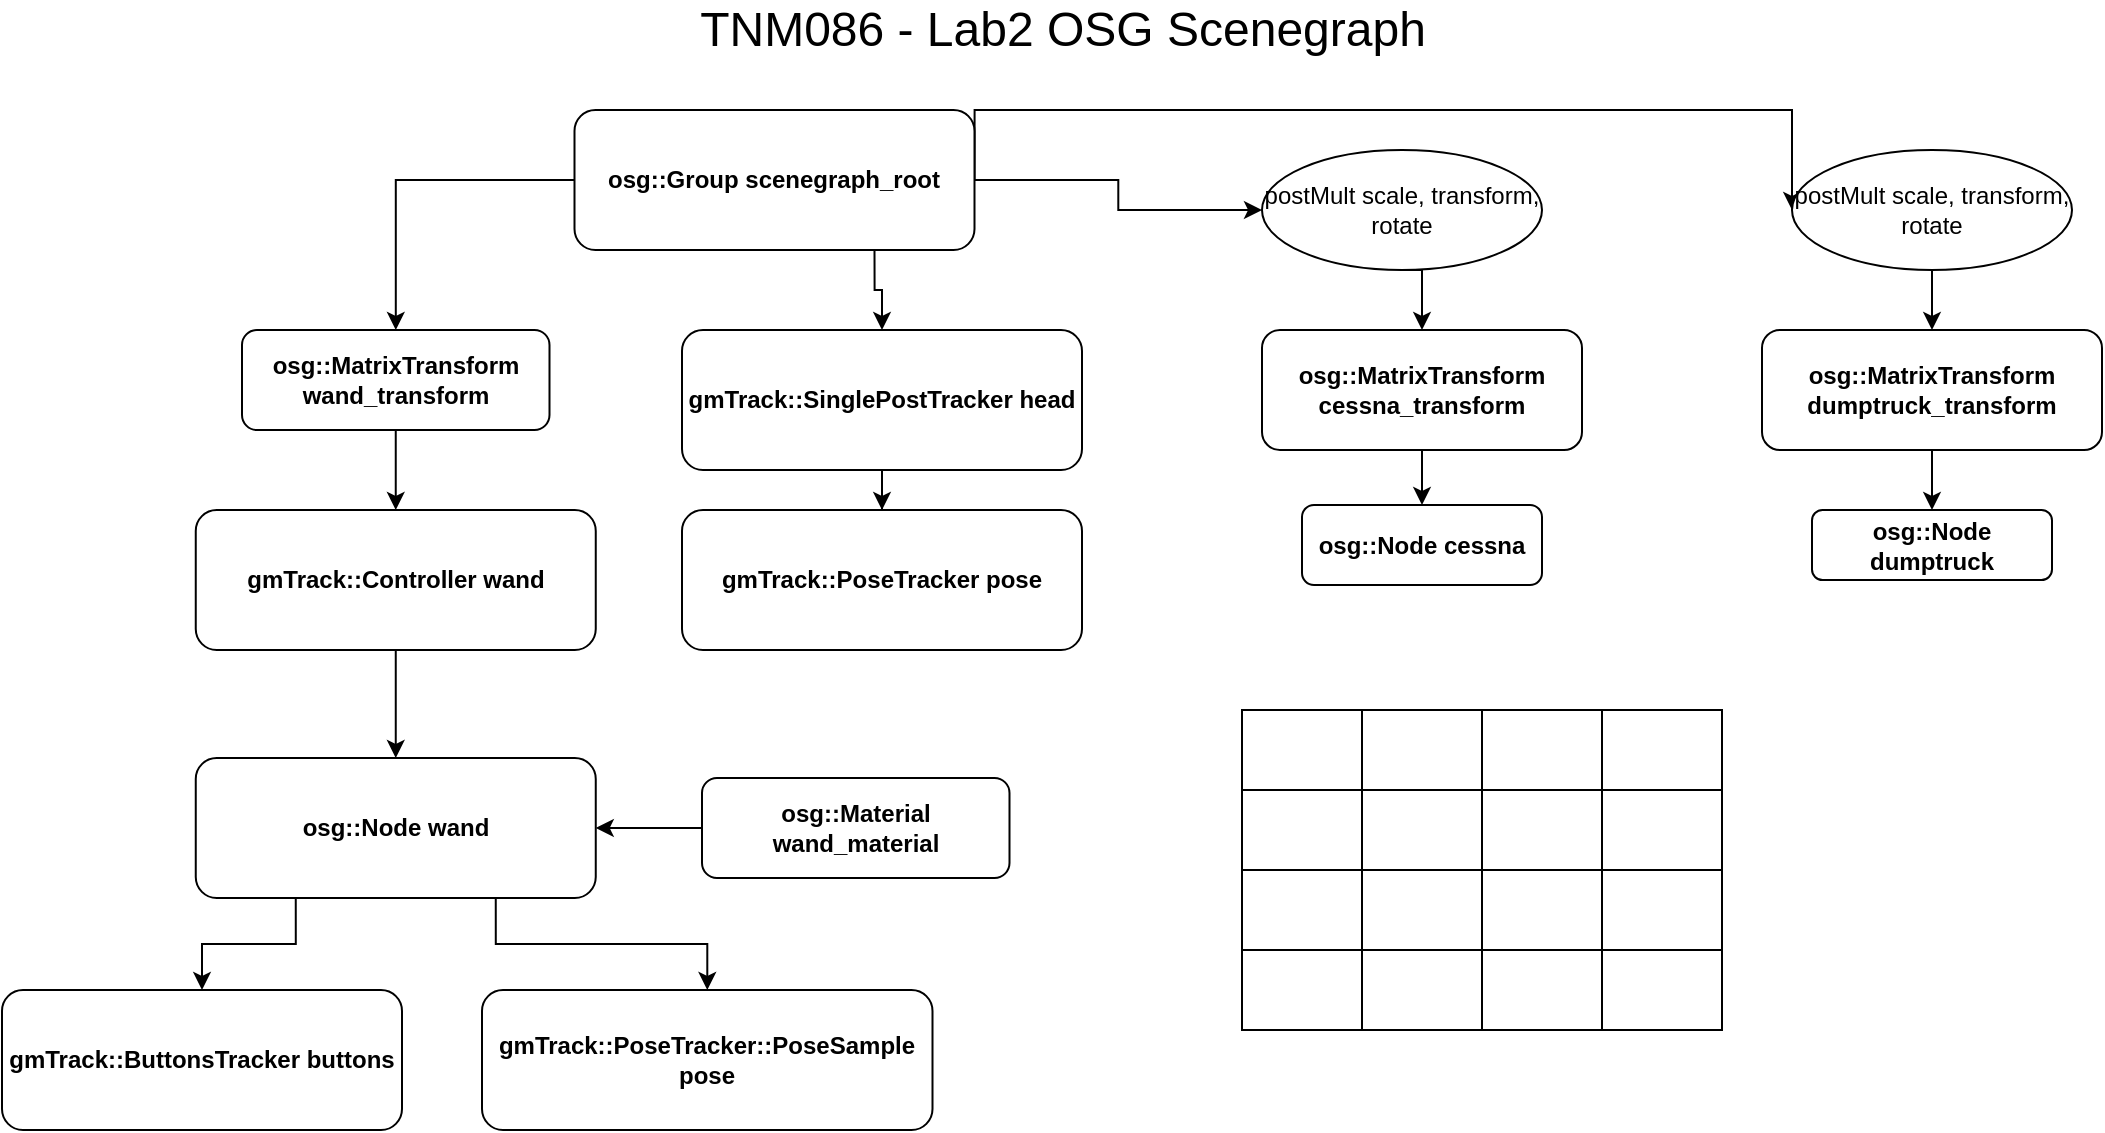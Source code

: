 <mxfile version="13.10.5" type="device"><diagram id="bW71iMwejK5xTJibBUPC" name="Page-1"><mxGraphModel dx="1182" dy="594" grid="1" gridSize="10" guides="1" tooltips="1" connect="1" arrows="1" fold="1" page="1" pageScale="1" pageWidth="2336" pageHeight="1654" math="0" shadow="0"><root><mxCell id="0"/><mxCell id="1" parent="0"/><mxCell id="eCfPRnikvzJ7grdNXuMY-12" style="edgeStyle=orthogonalEdgeStyle;rounded=0;orthogonalLoop=1;jettySize=auto;html=1;" parent="1" source="NeGspmCXhLA5noi0H_Nd-1" target="eCfPRnikvzJ7grdNXuMY-3" edge="1"><mxGeometry relative="1" as="geometry"/></mxCell><mxCell id="eCfPRnikvzJ7grdNXuMY-16" style="edgeStyle=orthogonalEdgeStyle;rounded=0;orthogonalLoop=1;jettySize=auto;html=1;exitX=0.75;exitY=1;exitDx=0;exitDy=0;" parent="1" source="NeGspmCXhLA5noi0H_Nd-1" target="eCfPRnikvzJ7grdNXuMY-6" edge="1"><mxGeometry relative="1" as="geometry"/></mxCell><mxCell id="eCfPRnikvzJ7grdNXuMY-36" style="edgeStyle=orthogonalEdgeStyle;rounded=0;orthogonalLoop=1;jettySize=auto;html=1;exitX=1;exitY=0.5;exitDx=0;exitDy=0;" parent="1" source="NeGspmCXhLA5noi0H_Nd-1" target="eCfPRnikvzJ7grdNXuMY-31" edge="1"><mxGeometry relative="1" as="geometry"/></mxCell><mxCell id="eCfPRnikvzJ7grdNXuMY-37" style="edgeStyle=orthogonalEdgeStyle;rounded=0;orthogonalLoop=1;jettySize=auto;html=1;exitX=1;exitY=0.5;exitDx=0;exitDy=0;entryX=0;entryY=0.5;entryDx=0;entryDy=0;" parent="1" source="NeGspmCXhLA5noi0H_Nd-1" target="eCfPRnikvzJ7grdNXuMY-32" edge="1"><mxGeometry relative="1" as="geometry"><Array as="points"><mxPoint x="586" y="90"/><mxPoint x="995" y="90"/></Array></mxGeometry></mxCell><mxCell id="NeGspmCXhLA5noi0H_Nd-1" value="&lt;b&gt;osg::Group scenegraph_root&lt;/b&gt;" style="rounded=1;whiteSpace=wrap;html=1;" parent="1" vertex="1"><mxGeometry x="386.25" y="90" width="200" height="70" as="geometry"/></mxCell><mxCell id="NeGspmCXhLA5noi0H_Nd-185" value="&lt;font style=&quot;font-size: 24px&quot;&gt;TNM086 - Lab2 OSG Scenegraph&lt;/font&gt;" style="text;html=1;resizable=0;autosize=1;align=center;verticalAlign=middle;points=[];fillColor=none;strokeColor=none;rounded=0;" parent="1" vertex="1"><mxGeometry x="440" y="40" width="380" height="20" as="geometry"/></mxCell><mxCell id="eCfPRnikvzJ7grdNXuMY-14" style="edgeStyle=orthogonalEdgeStyle;rounded=0;orthogonalLoop=1;jettySize=auto;html=1;exitX=0.25;exitY=1;exitDx=0;exitDy=0;" parent="1" source="eCfPRnikvzJ7grdNXuMY-1" target="eCfPRnikvzJ7grdNXuMY-10" edge="1"><mxGeometry relative="1" as="geometry"/></mxCell><mxCell id="eCfPRnikvzJ7grdNXuMY-15" style="edgeStyle=orthogonalEdgeStyle;rounded=0;orthogonalLoop=1;jettySize=auto;html=1;exitX=0.75;exitY=1;exitDx=0;exitDy=0;" parent="1" source="eCfPRnikvzJ7grdNXuMY-1" target="eCfPRnikvzJ7grdNXuMY-11" edge="1"><mxGeometry relative="1" as="geometry"/></mxCell><mxCell id="eCfPRnikvzJ7grdNXuMY-1" value="&lt;b&gt;osg::Node wand&lt;/b&gt;" style="rounded=1;whiteSpace=wrap;html=1;" parent="1" vertex="1"><mxGeometry x="196.88" y="414" width="200" height="70" as="geometry"/></mxCell><mxCell id="eCfPRnikvzJ7grdNXuMY-13" value="" style="edgeStyle=orthogonalEdgeStyle;rounded=0;orthogonalLoop=1;jettySize=auto;html=1;" parent="1" source="eCfPRnikvzJ7grdNXuMY-3" target="eCfPRnikvzJ7grdNXuMY-5" edge="1"><mxGeometry relative="1" as="geometry"/></mxCell><mxCell id="eCfPRnikvzJ7grdNXuMY-3" value="&lt;b&gt;osg::MatrixTransform wand_transform&lt;/b&gt;" style="rounded=1;whiteSpace=wrap;html=1;" parent="1" vertex="1"><mxGeometry x="220" y="200" width="153.75" height="50" as="geometry"/></mxCell><mxCell id="eCfPRnikvzJ7grdNXuMY-8" value="" style="edgeStyle=orthogonalEdgeStyle;rounded=0;orthogonalLoop=1;jettySize=auto;html=1;" parent="1" source="eCfPRnikvzJ7grdNXuMY-4" target="eCfPRnikvzJ7grdNXuMY-1" edge="1"><mxGeometry relative="1" as="geometry"/></mxCell><mxCell id="eCfPRnikvzJ7grdNXuMY-4" value="&lt;b&gt;osg::Material&lt;br&gt;wand_material&lt;br&gt;&lt;/b&gt;" style="rounded=1;whiteSpace=wrap;html=1;" parent="1" vertex="1"><mxGeometry x="450" y="424" width="153.75" height="50" as="geometry"/></mxCell><mxCell id="eCfPRnikvzJ7grdNXuMY-9" value="" style="edgeStyle=orthogonalEdgeStyle;rounded=0;orthogonalLoop=1;jettySize=auto;html=1;" parent="1" source="eCfPRnikvzJ7grdNXuMY-5" target="eCfPRnikvzJ7grdNXuMY-1" edge="1"><mxGeometry relative="1" as="geometry"/></mxCell><mxCell id="eCfPRnikvzJ7grdNXuMY-5" value="&lt;b&gt;gmTrack::Controller wand&lt;/b&gt;" style="rounded=1;whiteSpace=wrap;html=1;" parent="1" vertex="1"><mxGeometry x="196.88" y="290" width="200" height="70" as="geometry"/></mxCell><mxCell id="eCfPRnikvzJ7grdNXuMY-17" value="" style="edgeStyle=orthogonalEdgeStyle;rounded=0;orthogonalLoop=1;jettySize=auto;html=1;" parent="1" source="eCfPRnikvzJ7grdNXuMY-6" target="eCfPRnikvzJ7grdNXuMY-7" edge="1"><mxGeometry relative="1" as="geometry"/></mxCell><mxCell id="eCfPRnikvzJ7grdNXuMY-6" value="&lt;b&gt;gmTrack::SinglePostTracker head&lt;/b&gt;" style="rounded=1;whiteSpace=wrap;html=1;" parent="1" vertex="1"><mxGeometry x="440" y="200" width="200" height="70" as="geometry"/></mxCell><mxCell id="eCfPRnikvzJ7grdNXuMY-7" value="&lt;b&gt;gmTrack::PoseTracker pose&lt;br&gt;&lt;/b&gt;" style="rounded=1;whiteSpace=wrap;html=1;" parent="1" vertex="1"><mxGeometry x="440" y="290" width="200" height="70" as="geometry"/></mxCell><mxCell id="eCfPRnikvzJ7grdNXuMY-10" value="&lt;b&gt;gmTrack::ButtonsTracker buttons&lt;/b&gt;" style="rounded=1;whiteSpace=wrap;html=1;" parent="1" vertex="1"><mxGeometry x="100" y="530" width="200" height="70" as="geometry"/></mxCell><mxCell id="eCfPRnikvzJ7grdNXuMY-11" value="&lt;b&gt;gmTrack::PoseTracker::PoseSample pose&lt;/b&gt;" style="rounded=1;whiteSpace=wrap;html=1;" parent="1" vertex="1"><mxGeometry x="340" y="530" width="225.25" height="70" as="geometry"/></mxCell><mxCell id="eCfPRnikvzJ7grdNXuMY-18" value="&lt;b&gt;osg::Node cessna&lt;/b&gt;" style="rounded=1;whiteSpace=wrap;html=1;" parent="1" vertex="1"><mxGeometry x="750" y="287.5" width="120" height="40" as="geometry"/></mxCell><mxCell id="eCfPRnikvzJ7grdNXuMY-19" value="&lt;b&gt;osg::Node dumptruck&lt;/b&gt;" style="rounded=1;whiteSpace=wrap;html=1;" parent="1" vertex="1"><mxGeometry x="1005" y="290" width="120" height="35" as="geometry"/></mxCell><mxCell id="eCfPRnikvzJ7grdNXuMY-33" style="edgeStyle=orthogonalEdgeStyle;rounded=0;orthogonalLoop=1;jettySize=auto;html=1;exitX=0.5;exitY=1;exitDx=0;exitDy=0;entryX=0.5;entryY=0;entryDx=0;entryDy=0;" parent="1" source="eCfPRnikvzJ7grdNXuMY-20" target="eCfPRnikvzJ7grdNXuMY-18" edge="1"><mxGeometry relative="1" as="geometry"/></mxCell><mxCell id="eCfPRnikvzJ7grdNXuMY-20" value="&lt;b&gt;osg::MatrixTransform cessna_transform&lt;/b&gt;" style="rounded=1;whiteSpace=wrap;html=1;" parent="1" vertex="1"><mxGeometry x="730" y="200" width="160" height="60" as="geometry"/></mxCell><mxCell id="eCfPRnikvzJ7grdNXuMY-25" style="edgeStyle=orthogonalEdgeStyle;rounded=0;orthogonalLoop=1;jettySize=auto;html=1;exitX=0.5;exitY=1;exitDx=0;exitDy=0;entryX=0.5;entryY=0;entryDx=0;entryDy=0;" parent="1" source="eCfPRnikvzJ7grdNXuMY-21" target="eCfPRnikvzJ7grdNXuMY-19" edge="1"><mxGeometry relative="1" as="geometry"/></mxCell><mxCell id="eCfPRnikvzJ7grdNXuMY-21" value="&lt;b&gt;osg::MatrixTransform dumptruck_transform&lt;/b&gt;" style="rounded=1;whiteSpace=wrap;html=1;" parent="1" vertex="1"><mxGeometry x="980" y="200" width="170" height="60" as="geometry"/></mxCell><mxCell id="eCfPRnikvzJ7grdNXuMY-34" style="edgeStyle=orthogonalEdgeStyle;rounded=0;orthogonalLoop=1;jettySize=auto;html=1;exitX=0.5;exitY=1;exitDx=0;exitDy=0;entryX=0.5;entryY=0;entryDx=0;entryDy=0;" parent="1" source="eCfPRnikvzJ7grdNXuMY-31" target="eCfPRnikvzJ7grdNXuMY-20" edge="1"><mxGeometry relative="1" as="geometry"/></mxCell><mxCell id="eCfPRnikvzJ7grdNXuMY-31" value="postMult scale, transform, rotate" style="ellipse;whiteSpace=wrap;html=1;" parent="1" vertex="1"><mxGeometry x="730" y="110" width="140" height="60" as="geometry"/></mxCell><mxCell id="eCfPRnikvzJ7grdNXuMY-35" style="edgeStyle=orthogonalEdgeStyle;rounded=0;orthogonalLoop=1;jettySize=auto;html=1;exitX=0.5;exitY=1;exitDx=0;exitDy=0;entryX=0.5;entryY=0;entryDx=0;entryDy=0;" parent="1" source="eCfPRnikvzJ7grdNXuMY-32" target="eCfPRnikvzJ7grdNXuMY-21" edge="1"><mxGeometry relative="1" as="geometry"/></mxCell><mxCell id="eCfPRnikvzJ7grdNXuMY-32" value="postMult scale, transform, rotate" style="ellipse;whiteSpace=wrap;html=1;" parent="1" vertex="1"><mxGeometry x="995" y="110" width="140" height="60" as="geometry"/></mxCell><mxCell id="eCfPRnikvzJ7grdNXuMY-147" value="" style="shape=table;html=1;whiteSpace=wrap;startSize=0;container=1;collapsible=0;childLayout=tableLayout;" parent="1" vertex="1"><mxGeometry x="720" y="390" width="240" height="160" as="geometry"/></mxCell><mxCell id="eCfPRnikvzJ7grdNXuMY-148" value="" style="shape=partialRectangle;html=1;whiteSpace=wrap;collapsible=0;dropTarget=0;pointerEvents=0;fillColor=none;top=0;left=0;bottom=0;right=0;points=[[0,0.5],[1,0.5]];portConstraint=eastwest;" parent="eCfPRnikvzJ7grdNXuMY-147" vertex="1"><mxGeometry width="240" height="40" as="geometry"/></mxCell><mxCell id="eCfPRnikvzJ7grdNXuMY-149" value="" style="shape=partialRectangle;html=1;whiteSpace=wrap;connectable=0;overflow=hidden;fillColor=none;top=0;left=0;bottom=0;right=0;" parent="eCfPRnikvzJ7grdNXuMY-148" vertex="1"><mxGeometry width="60" height="40" as="geometry"/></mxCell><mxCell id="eCfPRnikvzJ7grdNXuMY-150" value="" style="shape=partialRectangle;html=1;whiteSpace=wrap;connectable=0;overflow=hidden;fillColor=none;top=0;left=0;bottom=0;right=0;" parent="eCfPRnikvzJ7grdNXuMY-148" vertex="1"><mxGeometry x="60" width="60" height="40" as="geometry"/></mxCell><mxCell id="eCfPRnikvzJ7grdNXuMY-151" value="" style="shape=partialRectangle;html=1;whiteSpace=wrap;connectable=0;overflow=hidden;fillColor=none;top=0;left=0;bottom=0;right=0;" parent="eCfPRnikvzJ7grdNXuMY-148" vertex="1"><mxGeometry x="120" width="60" height="40" as="geometry"/></mxCell><mxCell id="eCfPRnikvzJ7grdNXuMY-152" value="" style="shape=partialRectangle;html=1;whiteSpace=wrap;connectable=0;overflow=hidden;fillColor=none;top=0;left=0;bottom=0;right=0;" parent="eCfPRnikvzJ7grdNXuMY-148" vertex="1"><mxGeometry x="180" width="60" height="40" as="geometry"/></mxCell><mxCell id="eCfPRnikvzJ7grdNXuMY-153" value="" style="shape=partialRectangle;html=1;whiteSpace=wrap;collapsible=0;dropTarget=0;pointerEvents=0;fillColor=none;top=0;left=0;bottom=0;right=0;points=[[0,0.5],[1,0.5]];portConstraint=eastwest;" parent="eCfPRnikvzJ7grdNXuMY-147" vertex="1"><mxGeometry y="40" width="240" height="40" as="geometry"/></mxCell><mxCell id="eCfPRnikvzJ7grdNXuMY-154" value="" style="shape=partialRectangle;html=1;whiteSpace=wrap;connectable=0;overflow=hidden;fillColor=none;top=0;left=0;bottom=0;right=0;" parent="eCfPRnikvzJ7grdNXuMY-153" vertex="1"><mxGeometry width="60" height="40" as="geometry"/></mxCell><mxCell id="eCfPRnikvzJ7grdNXuMY-155" value="" style="shape=partialRectangle;html=1;whiteSpace=wrap;connectable=0;overflow=hidden;fillColor=none;top=0;left=0;bottom=0;right=0;" parent="eCfPRnikvzJ7grdNXuMY-153" vertex="1"><mxGeometry x="60" width="60" height="40" as="geometry"/></mxCell><mxCell id="eCfPRnikvzJ7grdNXuMY-156" value="" style="shape=partialRectangle;html=1;whiteSpace=wrap;connectable=0;overflow=hidden;fillColor=none;top=0;left=0;bottom=0;right=0;" parent="eCfPRnikvzJ7grdNXuMY-153" vertex="1"><mxGeometry x="120" width="60" height="40" as="geometry"/></mxCell><mxCell id="eCfPRnikvzJ7grdNXuMY-157" value="" style="shape=partialRectangle;html=1;whiteSpace=wrap;connectable=0;overflow=hidden;fillColor=none;top=0;left=0;bottom=0;right=0;" parent="eCfPRnikvzJ7grdNXuMY-153" vertex="1"><mxGeometry x="180" width="60" height="40" as="geometry"/></mxCell><mxCell id="eCfPRnikvzJ7grdNXuMY-158" value="" style="shape=partialRectangle;html=1;whiteSpace=wrap;collapsible=0;dropTarget=0;pointerEvents=0;fillColor=none;top=0;left=0;bottom=0;right=0;points=[[0,0.5],[1,0.5]];portConstraint=eastwest;" parent="eCfPRnikvzJ7grdNXuMY-147" vertex="1"><mxGeometry y="80" width="240" height="40" as="geometry"/></mxCell><mxCell id="eCfPRnikvzJ7grdNXuMY-159" value="" style="shape=partialRectangle;html=1;whiteSpace=wrap;connectable=0;overflow=hidden;fillColor=none;top=0;left=0;bottom=0;right=0;" parent="eCfPRnikvzJ7grdNXuMY-158" vertex="1"><mxGeometry width="60" height="40" as="geometry"/></mxCell><mxCell id="eCfPRnikvzJ7grdNXuMY-160" value="" style="shape=partialRectangle;html=1;whiteSpace=wrap;connectable=0;overflow=hidden;fillColor=none;top=0;left=0;bottom=0;right=0;" parent="eCfPRnikvzJ7grdNXuMY-158" vertex="1"><mxGeometry x="60" width="60" height="40" as="geometry"/></mxCell><mxCell id="eCfPRnikvzJ7grdNXuMY-161" value="" style="shape=partialRectangle;html=1;whiteSpace=wrap;connectable=0;overflow=hidden;fillColor=none;top=0;left=0;bottom=0;right=0;" parent="eCfPRnikvzJ7grdNXuMY-158" vertex="1"><mxGeometry x="120" width="60" height="40" as="geometry"/></mxCell><mxCell id="eCfPRnikvzJ7grdNXuMY-162" value="" style="shape=partialRectangle;html=1;whiteSpace=wrap;connectable=0;overflow=hidden;fillColor=none;top=0;left=0;bottom=0;right=0;" parent="eCfPRnikvzJ7grdNXuMY-158" vertex="1"><mxGeometry x="180" width="60" height="40" as="geometry"/></mxCell><mxCell id="eCfPRnikvzJ7grdNXuMY-163" value="" style="shape=partialRectangle;html=1;whiteSpace=wrap;collapsible=0;dropTarget=0;pointerEvents=0;fillColor=none;top=0;left=0;bottom=0;right=0;points=[[0,0.5],[1,0.5]];portConstraint=eastwest;" parent="eCfPRnikvzJ7grdNXuMY-147" vertex="1"><mxGeometry y="120" width="240" height="40" as="geometry"/></mxCell><mxCell id="eCfPRnikvzJ7grdNXuMY-164" value="" style="shape=partialRectangle;html=1;whiteSpace=wrap;connectable=0;overflow=hidden;fillColor=none;top=0;left=0;bottom=0;right=0;" parent="eCfPRnikvzJ7grdNXuMY-163" vertex="1"><mxGeometry width="60" height="40" as="geometry"/></mxCell><mxCell id="eCfPRnikvzJ7grdNXuMY-165" value="" style="shape=partialRectangle;html=1;whiteSpace=wrap;connectable=0;overflow=hidden;fillColor=none;top=0;left=0;bottom=0;right=0;" parent="eCfPRnikvzJ7grdNXuMY-163" vertex="1"><mxGeometry x="60" width="60" height="40" as="geometry"/></mxCell><mxCell id="eCfPRnikvzJ7grdNXuMY-166" value="" style="shape=partialRectangle;html=1;whiteSpace=wrap;connectable=0;overflow=hidden;fillColor=none;top=0;left=0;bottom=0;right=0;" parent="eCfPRnikvzJ7grdNXuMY-163" vertex="1"><mxGeometry x="120" width="60" height="40" as="geometry"/></mxCell><mxCell id="eCfPRnikvzJ7grdNXuMY-167" value="" style="shape=partialRectangle;html=1;whiteSpace=wrap;connectable=0;overflow=hidden;fillColor=none;top=0;left=0;bottom=0;right=0;" parent="eCfPRnikvzJ7grdNXuMY-163" vertex="1"><mxGeometry x="180" width="60" height="40" as="geometry"/></mxCell></root></mxGraphModel></diagram></mxfile>